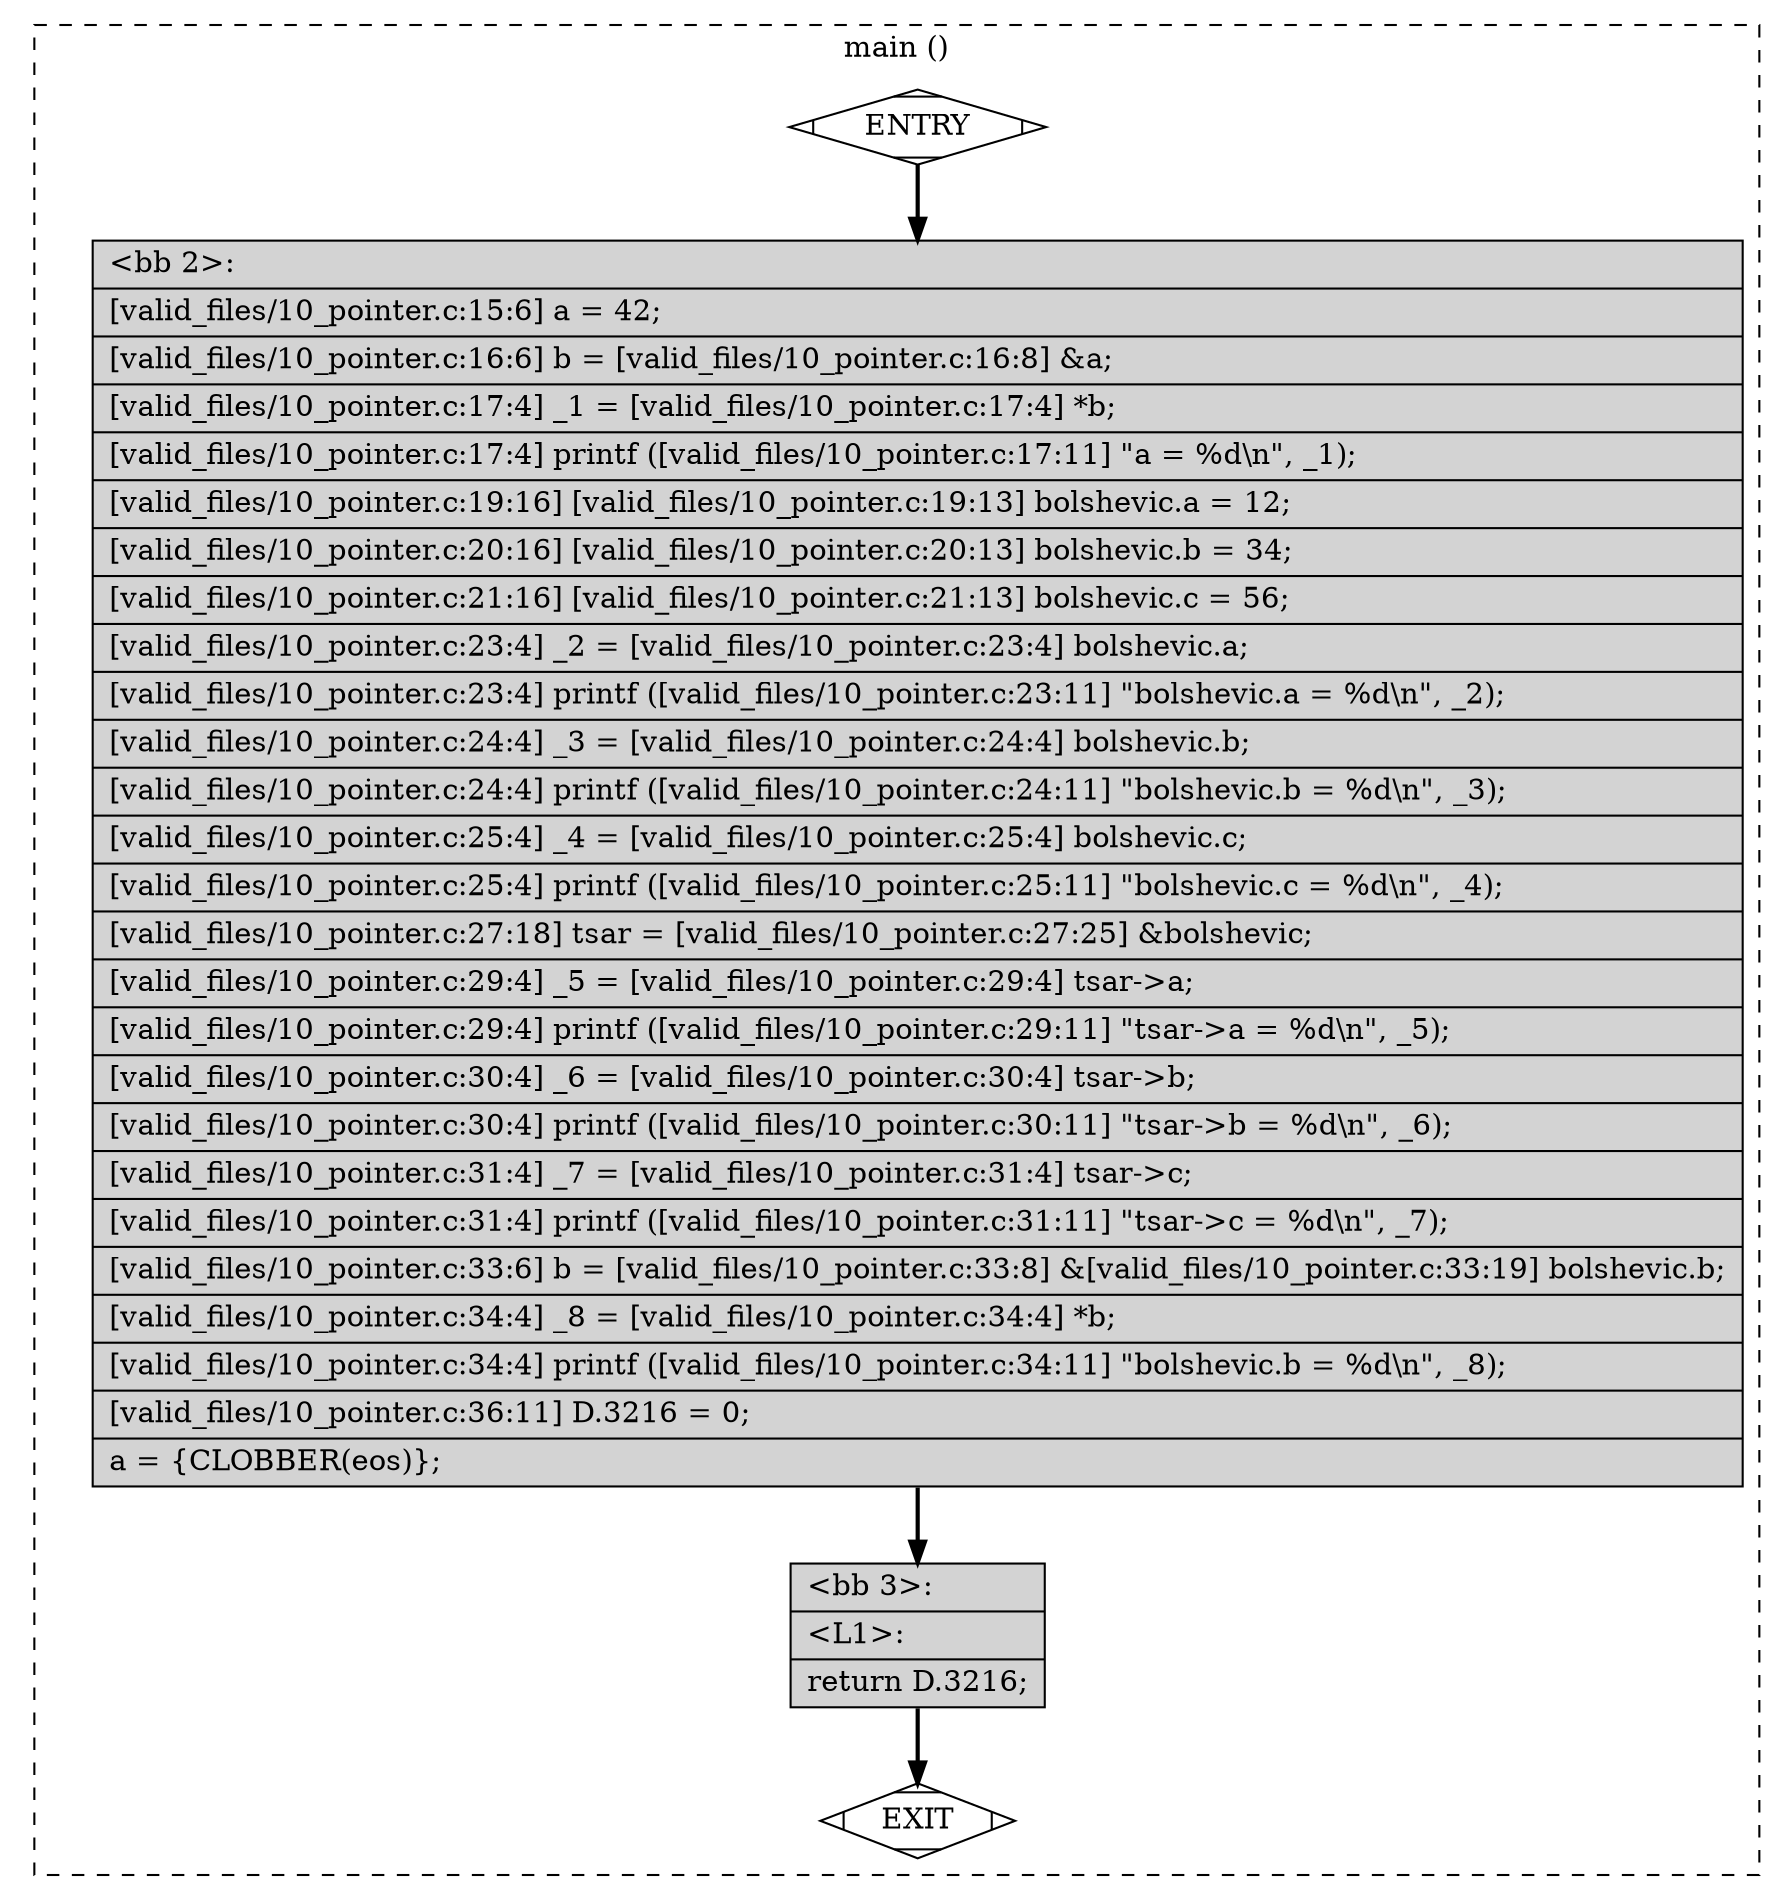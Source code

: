 digraph "a-10_pointer.c.015t.cfg" {
overlap=false;
subgraph "cluster_main" {
	style="dashed";
	color="black";
	label="main ()";
	fn_0_basic_block_0 [shape=Mdiamond,style=filled,fillcolor=white,label="ENTRY"];

	fn_0_basic_block_1 [shape=Mdiamond,style=filled,fillcolor=white,label="EXIT"];

	fn_0_basic_block_2 [shape=record,style=filled,fillcolor=lightgrey,label="{\<bb\ 2\>:\l\
|[valid_files/10_pointer.c:15:6]\ a\ =\ 42;\l\
|[valid_files/10_pointer.c:16:6]\ b\ =\ [valid_files/10_pointer.c:16:8]\ &a;\l\
|[valid_files/10_pointer.c:17:4]\ _1\ =\ [valid_files/10_pointer.c:17:4]\ *b;\l\
|[valid_files/10_pointer.c:17:4]\ printf\ ([valid_files/10_pointer.c:17:11]\ \"a\ =\ %d\\n\",\ _1);\l\
|[valid_files/10_pointer.c:19:16]\ [valid_files/10_pointer.c:19:13]\ bolshevic.a\ =\ 12;\l\
|[valid_files/10_pointer.c:20:16]\ [valid_files/10_pointer.c:20:13]\ bolshevic.b\ =\ 34;\l\
|[valid_files/10_pointer.c:21:16]\ [valid_files/10_pointer.c:21:13]\ bolshevic.c\ =\ 56;\l\
|[valid_files/10_pointer.c:23:4]\ _2\ =\ [valid_files/10_pointer.c:23:4]\ bolshevic.a;\l\
|[valid_files/10_pointer.c:23:4]\ printf\ ([valid_files/10_pointer.c:23:11]\ \"bolshevic.a\ =\ %d\\n\",\ _2);\l\
|[valid_files/10_pointer.c:24:4]\ _3\ =\ [valid_files/10_pointer.c:24:4]\ bolshevic.b;\l\
|[valid_files/10_pointer.c:24:4]\ printf\ ([valid_files/10_pointer.c:24:11]\ \"bolshevic.b\ =\ %d\\n\",\ _3);\l\
|[valid_files/10_pointer.c:25:4]\ _4\ =\ [valid_files/10_pointer.c:25:4]\ bolshevic.c;\l\
|[valid_files/10_pointer.c:25:4]\ printf\ ([valid_files/10_pointer.c:25:11]\ \"bolshevic.c\ =\ %d\\n\",\ _4);\l\
|[valid_files/10_pointer.c:27:18]\ tsar\ =\ [valid_files/10_pointer.c:27:25]\ &bolshevic;\l\
|[valid_files/10_pointer.c:29:4]\ _5\ =\ [valid_files/10_pointer.c:29:4]\ tsar-\>a;\l\
|[valid_files/10_pointer.c:29:4]\ printf\ ([valid_files/10_pointer.c:29:11]\ \"tsar-\>a\ =\ %d\\n\",\ _5);\l\
|[valid_files/10_pointer.c:30:4]\ _6\ =\ [valid_files/10_pointer.c:30:4]\ tsar-\>b;\l\
|[valid_files/10_pointer.c:30:4]\ printf\ ([valid_files/10_pointer.c:30:11]\ \"tsar-\>b\ =\ %d\\n\",\ _6);\l\
|[valid_files/10_pointer.c:31:4]\ _7\ =\ [valid_files/10_pointer.c:31:4]\ tsar-\>c;\l\
|[valid_files/10_pointer.c:31:4]\ printf\ ([valid_files/10_pointer.c:31:11]\ \"tsar-\>c\ =\ %d\\n\",\ _7);\l\
|[valid_files/10_pointer.c:33:6]\ b\ =\ [valid_files/10_pointer.c:33:8]\ &[valid_files/10_pointer.c:33:19]\ bolshevic.b;\l\
|[valid_files/10_pointer.c:34:4]\ _8\ =\ [valid_files/10_pointer.c:34:4]\ *b;\l\
|[valid_files/10_pointer.c:34:4]\ printf\ ([valid_files/10_pointer.c:34:11]\ \"bolshevic.b\ =\ %d\\n\",\ _8);\l\
|[valid_files/10_pointer.c:36:11]\ D.3216\ =\ 0;\l\
|a\ =\ \{CLOBBER(eos)\};\l\
}"];

	fn_0_basic_block_3 [shape=record,style=filled,fillcolor=lightgrey,label="{\<bb\ 3\>:\l\
|\<L1\>:\l\
|return\ D.3216;\l\
}"];

	fn_0_basic_block_0:s -> fn_0_basic_block_2:n [style="solid,bold",color=black,weight=100,constraint=true];
	fn_0_basic_block_2:s -> fn_0_basic_block_3:n [style="solid,bold",color=black,weight=100,constraint=true];
	fn_0_basic_block_3:s -> fn_0_basic_block_1:n [style="solid,bold",color=black,weight=10,constraint=true];
	fn_0_basic_block_0:s -> fn_0_basic_block_1:n [style="invis",constraint=true];
}
}
